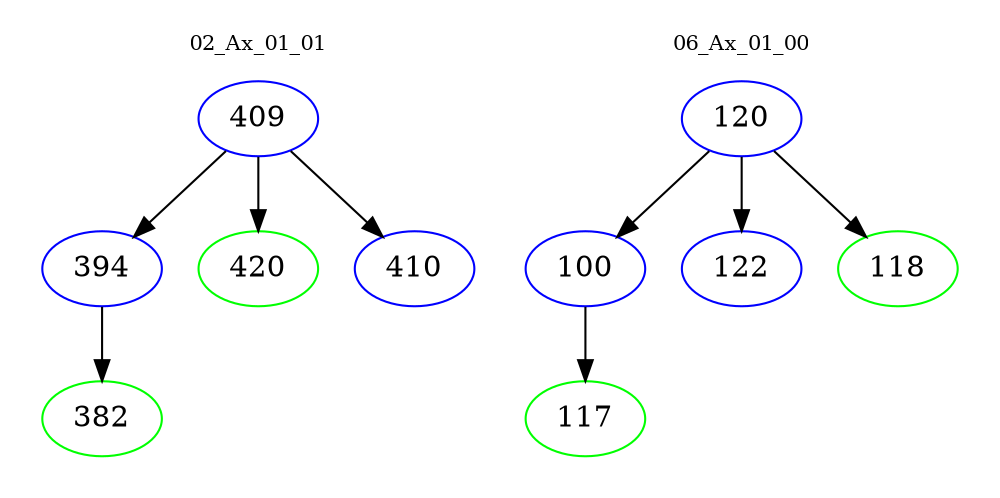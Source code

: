 digraph{
subgraph cluster_0 {
color = white
label = "02_Ax_01_01";
fontsize=10;
T0_409 [label="409", color="blue"]
T0_409 -> T0_394 [color="black"]
T0_394 [label="394", color="blue"]
T0_394 -> T0_382 [color="black"]
T0_382 [label="382", color="green"]
T0_409 -> T0_420 [color="black"]
T0_420 [label="420", color="green"]
T0_409 -> T0_410 [color="black"]
T0_410 [label="410", color="blue"]
}
subgraph cluster_1 {
color = white
label = "06_Ax_01_00";
fontsize=10;
T1_120 [label="120", color="blue"]
T1_120 -> T1_100 [color="black"]
T1_100 [label="100", color="blue"]
T1_100 -> T1_117 [color="black"]
T1_117 [label="117", color="green"]
T1_120 -> T1_122 [color="black"]
T1_122 [label="122", color="blue"]
T1_120 -> T1_118 [color="black"]
T1_118 [label="118", color="green"]
}
}
